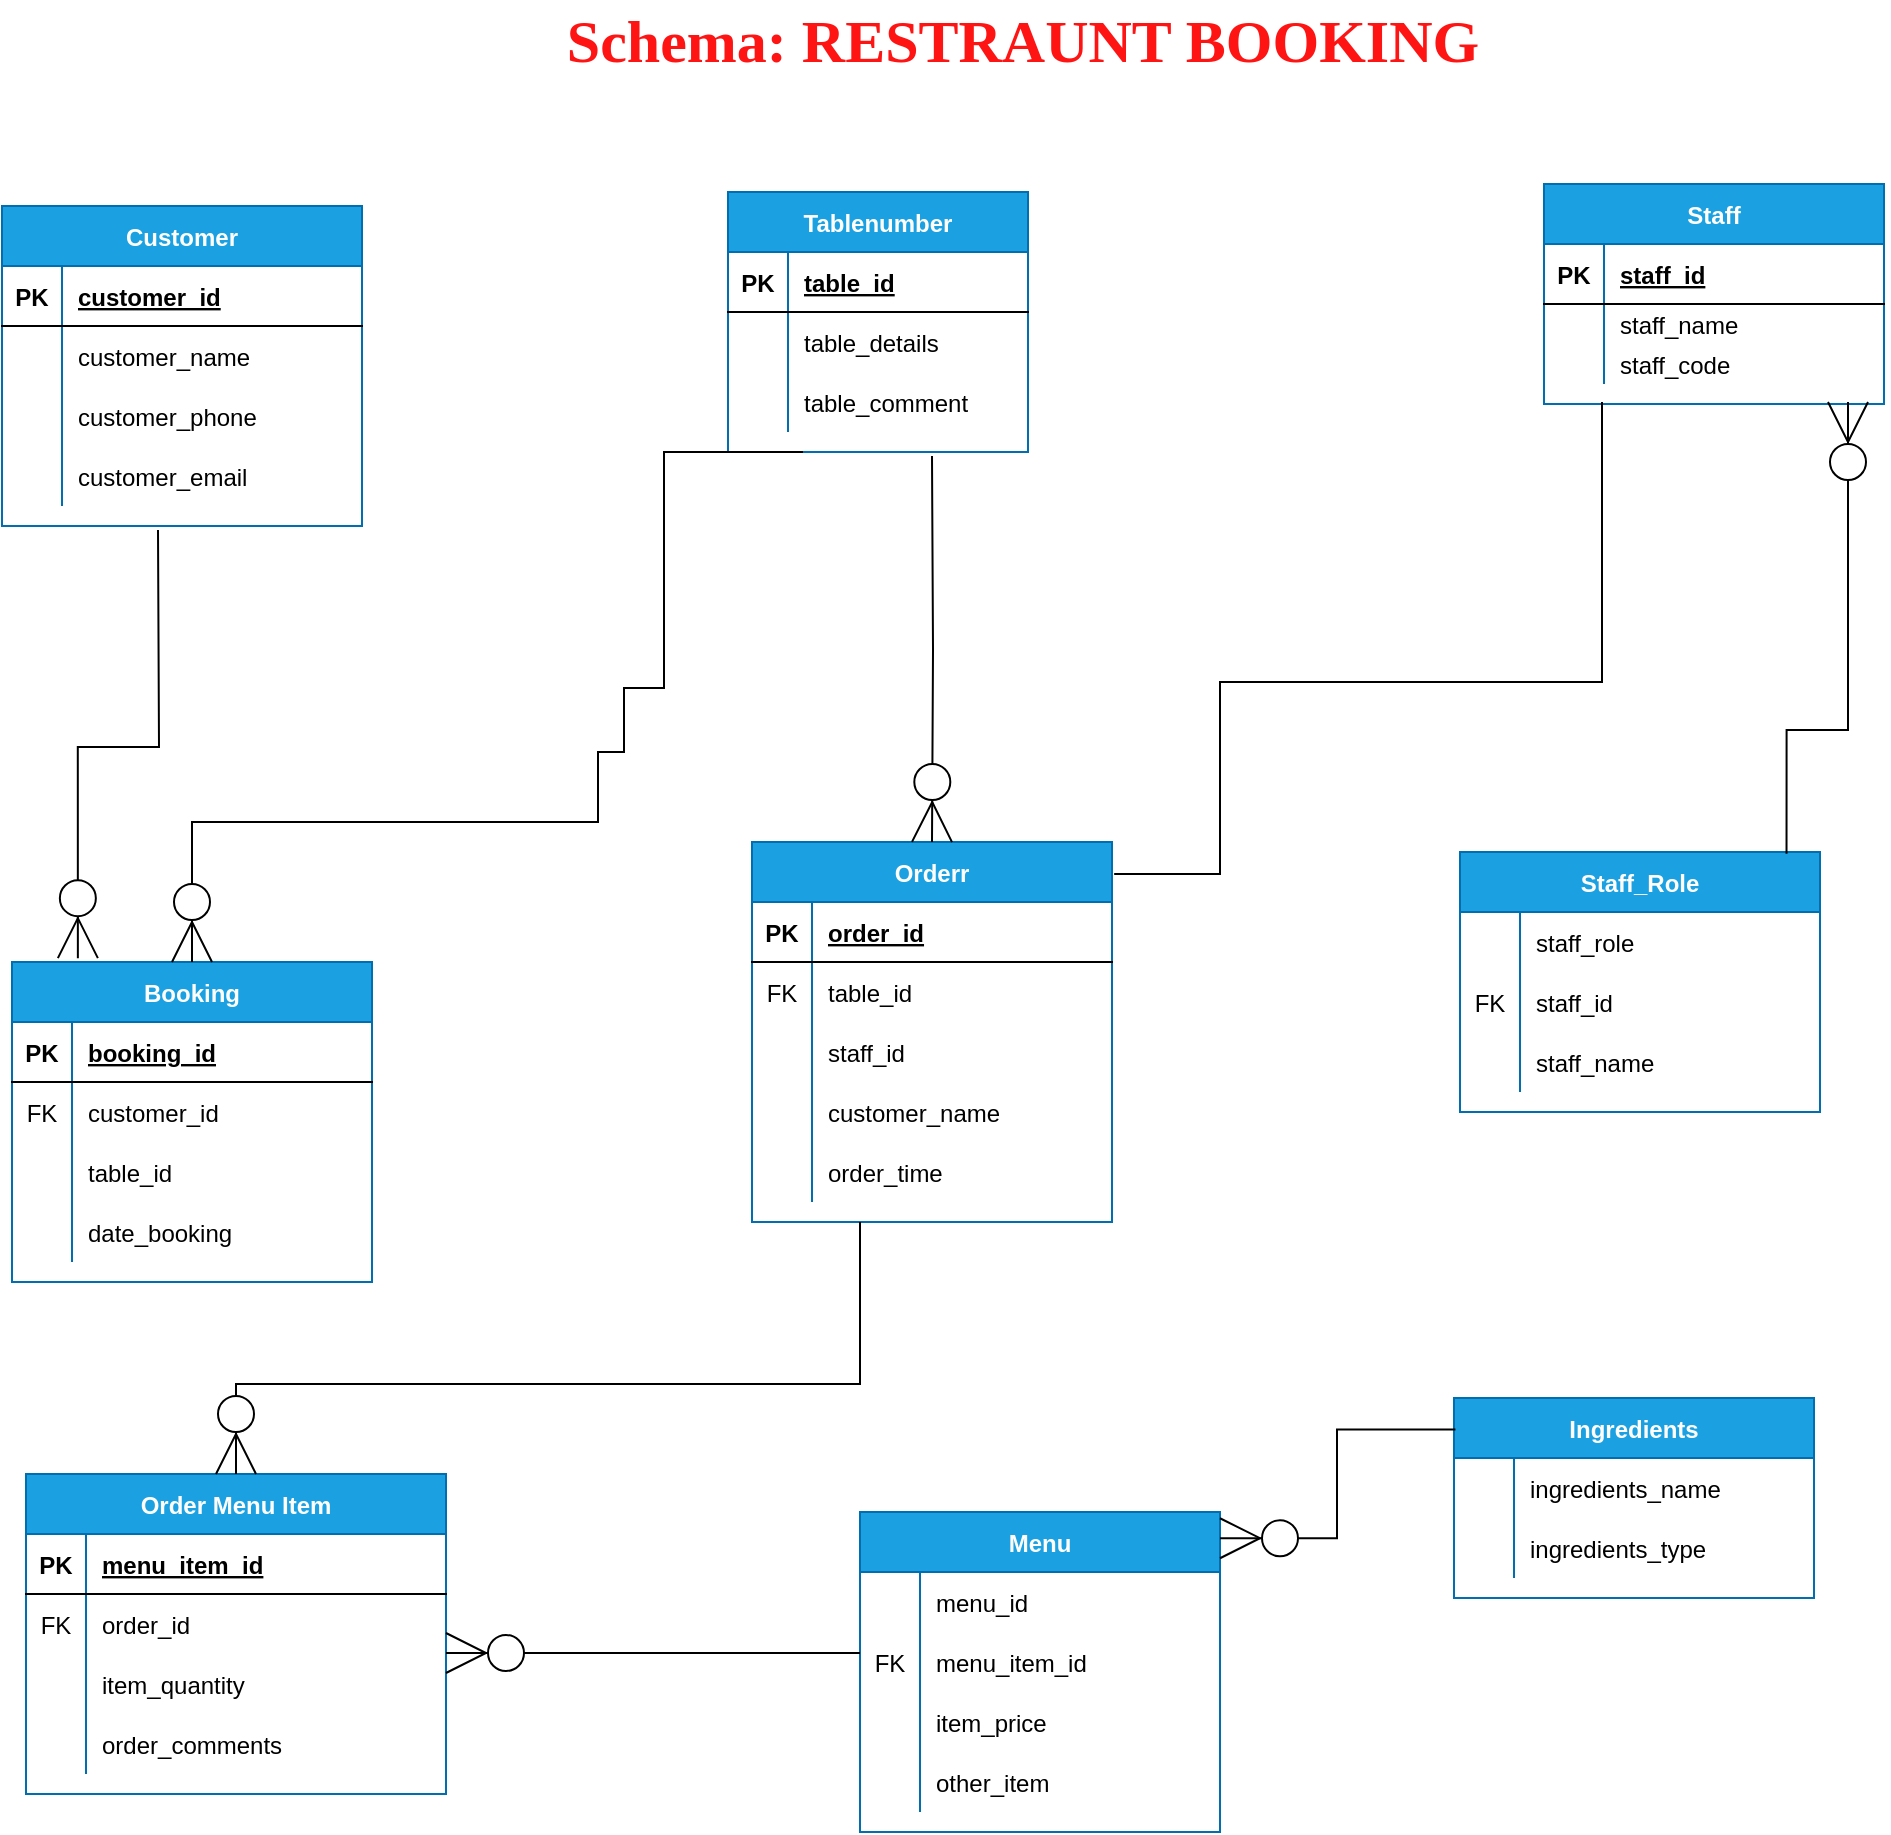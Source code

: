 <mxfile version="15.7.1" type="onedrive"><diagram id="lBG05h3Q5rszE8b2G1-y" name="Page-1"><mxGraphModel dx="1599" dy="1053" grid="0" gridSize="10" guides="1" tooltips="1" connect="1" arrows="1" fold="1" page="0" pageScale="1" pageWidth="850" pageHeight="1100" background="none" math="0" shadow="0"><root><mxCell id="0"/><mxCell id="1" parent="0"/><mxCell id="anLsBOYKEIG3nLwJdIBw-1" value="Staff" style="shape=table;startSize=30;container=1;collapsible=1;childLayout=tableLayout;fixedRows=1;rowLines=0;fontStyle=1;align=center;resizeLast=1;fillColor=#1ba1e2;strokeColor=#006EAF;fontColor=#ffffff;" parent="1" vertex="1"><mxGeometry x="709" y="-204" width="170" height="110" as="geometry"/></mxCell><mxCell id="anLsBOYKEIG3nLwJdIBw-2" value="" style="shape=partialRectangle;collapsible=0;dropTarget=0;pointerEvents=0;fillColor=none;top=0;left=0;bottom=1;right=0;points=[[0,0.5],[1,0.5]];portConstraint=eastwest;" parent="anLsBOYKEIG3nLwJdIBw-1" vertex="1"><mxGeometry y="30" width="170" height="30" as="geometry"/></mxCell><mxCell id="anLsBOYKEIG3nLwJdIBw-3" value="PK" style="shape=partialRectangle;connectable=0;fillColor=none;top=0;left=0;bottom=0;right=0;fontStyle=1;overflow=hidden;" parent="anLsBOYKEIG3nLwJdIBw-2" vertex="1"><mxGeometry width="30" height="30" as="geometry"><mxRectangle width="30" height="30" as="alternateBounds"/></mxGeometry></mxCell><mxCell id="anLsBOYKEIG3nLwJdIBw-4" value="staff_id" style="shape=partialRectangle;connectable=0;fillColor=none;top=0;left=0;bottom=0;right=0;align=left;spacingLeft=6;fontStyle=5;overflow=hidden;" parent="anLsBOYKEIG3nLwJdIBw-2" vertex="1"><mxGeometry x="30" width="140" height="30" as="geometry"><mxRectangle width="140" height="30" as="alternateBounds"/></mxGeometry></mxCell><mxCell id="anLsBOYKEIG3nLwJdIBw-5" value="" style="shape=partialRectangle;collapsible=0;dropTarget=0;pointerEvents=0;fillColor=none;top=0;left=0;bottom=0;right=0;points=[[0,0.5],[1,0.5]];portConstraint=eastwest;" parent="anLsBOYKEIG3nLwJdIBw-1" vertex="1"><mxGeometry y="60" width="170" height="20" as="geometry"/></mxCell><mxCell id="anLsBOYKEIG3nLwJdIBw-6" value="" style="shape=partialRectangle;connectable=0;fillColor=none;top=0;left=0;bottom=0;right=0;editable=1;overflow=hidden;" parent="anLsBOYKEIG3nLwJdIBw-5" vertex="1"><mxGeometry width="30" height="20" as="geometry"><mxRectangle width="30" height="20" as="alternateBounds"/></mxGeometry></mxCell><mxCell id="anLsBOYKEIG3nLwJdIBw-7" value="staff_name" style="shape=partialRectangle;connectable=0;fillColor=none;top=0;left=0;bottom=0;right=0;align=left;spacingLeft=6;overflow=hidden;" parent="anLsBOYKEIG3nLwJdIBw-5" vertex="1"><mxGeometry x="30" width="140" height="20" as="geometry"><mxRectangle width="140" height="20" as="alternateBounds"/></mxGeometry></mxCell><mxCell id="-DdQPs0QMxiBihdED5hY-11" value="" style="shape=partialRectangle;collapsible=0;dropTarget=0;pointerEvents=0;fillColor=none;top=0;left=0;bottom=0;right=0;points=[[0,0.5],[1,0.5]];portConstraint=eastwest;" parent="anLsBOYKEIG3nLwJdIBw-1" vertex="1"><mxGeometry y="80" width="170" height="20" as="geometry"/></mxCell><mxCell id="-DdQPs0QMxiBihdED5hY-12" value="" style="shape=partialRectangle;connectable=0;fillColor=none;top=0;left=0;bottom=0;right=0;editable=1;overflow=hidden;" parent="-DdQPs0QMxiBihdED5hY-11" vertex="1"><mxGeometry width="30" height="20" as="geometry"><mxRectangle width="30" height="20" as="alternateBounds"/></mxGeometry></mxCell><mxCell id="-DdQPs0QMxiBihdED5hY-13" value="staff_code" style="shape=partialRectangle;connectable=0;fillColor=none;top=0;left=0;bottom=0;right=0;align=left;spacingLeft=6;overflow=hidden;" parent="-DdQPs0QMxiBihdED5hY-11" vertex="1"><mxGeometry x="30" width="140" height="20" as="geometry"><mxRectangle width="140" height="20" as="alternateBounds"/></mxGeometry></mxCell><mxCell id="anLsBOYKEIG3nLwJdIBw-14" value="Tablenumber" style="shape=table;startSize=30;container=1;collapsible=1;childLayout=tableLayout;fixedRows=1;rowLines=0;fontStyle=1;align=center;resizeLast=1;fillColor=#1ba1e2;strokeColor=#006EAF;fontColor=#ffffff;" parent="1" vertex="1"><mxGeometry x="301" y="-200" width="150" height="130" as="geometry"/></mxCell><mxCell id="anLsBOYKEIG3nLwJdIBw-15" value="" style="shape=partialRectangle;collapsible=0;dropTarget=0;pointerEvents=0;fillColor=none;top=0;left=0;bottom=1;right=0;points=[[0,0.5],[1,0.5]];portConstraint=eastwest;" parent="anLsBOYKEIG3nLwJdIBw-14" vertex="1"><mxGeometry y="30" width="150" height="30" as="geometry"/></mxCell><mxCell id="anLsBOYKEIG3nLwJdIBw-16" value="PK" style="shape=partialRectangle;connectable=0;fillColor=none;top=0;left=0;bottom=0;right=0;fontStyle=1;overflow=hidden;" parent="anLsBOYKEIG3nLwJdIBw-15" vertex="1"><mxGeometry width="30" height="30" as="geometry"><mxRectangle width="30" height="30" as="alternateBounds"/></mxGeometry></mxCell><mxCell id="anLsBOYKEIG3nLwJdIBw-17" value="table_id" style="shape=partialRectangle;connectable=0;fillColor=none;top=0;left=0;bottom=0;right=0;align=left;spacingLeft=6;fontStyle=5;overflow=hidden;" parent="anLsBOYKEIG3nLwJdIBw-15" vertex="1"><mxGeometry x="30" width="120" height="30" as="geometry"><mxRectangle width="120" height="30" as="alternateBounds"/></mxGeometry></mxCell><mxCell id="-DdQPs0QMxiBihdED5hY-5" value="" style="shape=partialRectangle;collapsible=0;dropTarget=0;pointerEvents=0;fillColor=none;top=0;left=0;bottom=0;right=0;points=[[0,0.5],[1,0.5]];portConstraint=eastwest;" parent="anLsBOYKEIG3nLwJdIBw-14" vertex="1"><mxGeometry y="60" width="150" height="30" as="geometry"/></mxCell><mxCell id="-DdQPs0QMxiBihdED5hY-6" value="" style="shape=partialRectangle;connectable=0;fillColor=none;top=0;left=0;bottom=0;right=0;editable=1;overflow=hidden;" parent="-DdQPs0QMxiBihdED5hY-5" vertex="1"><mxGeometry width="30" height="30" as="geometry"><mxRectangle width="30" height="30" as="alternateBounds"/></mxGeometry></mxCell><mxCell id="-DdQPs0QMxiBihdED5hY-7" value="table_details" style="shape=partialRectangle;connectable=0;fillColor=none;top=0;left=0;bottom=0;right=0;align=left;spacingLeft=6;overflow=hidden;" parent="-DdQPs0QMxiBihdED5hY-5" vertex="1"><mxGeometry x="30" width="120" height="30" as="geometry"><mxRectangle width="120" height="30" as="alternateBounds"/></mxGeometry></mxCell><mxCell id="-DdQPs0QMxiBihdED5hY-8" value="" style="shape=partialRectangle;collapsible=0;dropTarget=0;pointerEvents=0;fillColor=none;top=0;left=0;bottom=0;right=0;points=[[0,0.5],[1,0.5]];portConstraint=eastwest;" parent="anLsBOYKEIG3nLwJdIBw-14" vertex="1"><mxGeometry y="90" width="150" height="30" as="geometry"/></mxCell><mxCell id="-DdQPs0QMxiBihdED5hY-9" value="" style="shape=partialRectangle;connectable=0;fillColor=none;top=0;left=0;bottom=0;right=0;editable=1;overflow=hidden;" parent="-DdQPs0QMxiBihdED5hY-8" vertex="1"><mxGeometry width="30" height="30" as="geometry"><mxRectangle width="30" height="30" as="alternateBounds"/></mxGeometry></mxCell><mxCell id="-DdQPs0QMxiBihdED5hY-10" value="table_comment" style="shape=partialRectangle;connectable=0;fillColor=none;top=0;left=0;bottom=0;right=0;align=left;spacingLeft=6;overflow=hidden;" parent="-DdQPs0QMxiBihdED5hY-8" vertex="1"><mxGeometry x="30" width="120" height="30" as="geometry"><mxRectangle width="120" height="30" as="alternateBounds"/></mxGeometry></mxCell><mxCell id="anLsBOYKEIG3nLwJdIBw-29" value="Booking" style="shape=table;startSize=30;container=1;collapsible=1;childLayout=tableLayout;fixedRows=1;rowLines=0;fontStyle=1;align=center;resizeLast=1;fillColor=#1ba1e2;fontColor=#ffffff;strokeColor=#006EAF;" parent="1" vertex="1"><mxGeometry x="-57" y="185" width="180" height="160" as="geometry"/></mxCell><mxCell id="anLsBOYKEIG3nLwJdIBw-30" value="" style="shape=partialRectangle;collapsible=0;dropTarget=0;pointerEvents=0;fillColor=none;top=0;left=0;bottom=1;right=0;points=[[0,0.5],[1,0.5]];portConstraint=eastwest;" parent="anLsBOYKEIG3nLwJdIBw-29" vertex="1"><mxGeometry y="30" width="180" height="30" as="geometry"/></mxCell><mxCell id="anLsBOYKEIG3nLwJdIBw-31" value="PK" style="shape=partialRectangle;connectable=0;fillColor=none;top=0;left=0;bottom=0;right=0;fontStyle=1;overflow=hidden;" parent="anLsBOYKEIG3nLwJdIBw-30" vertex="1"><mxGeometry width="30" height="30" as="geometry"><mxRectangle width="30" height="30" as="alternateBounds"/></mxGeometry></mxCell><mxCell id="anLsBOYKEIG3nLwJdIBw-32" value="booking_id" style="shape=partialRectangle;connectable=0;fillColor=none;top=0;left=0;bottom=0;right=0;align=left;spacingLeft=6;fontStyle=5;overflow=hidden;" parent="anLsBOYKEIG3nLwJdIBw-30" vertex="1"><mxGeometry x="30" width="150" height="30" as="geometry"><mxRectangle width="150" height="30" as="alternateBounds"/></mxGeometry></mxCell><mxCell id="-DdQPs0QMxiBihdED5hY-19" value="" style="shape=partialRectangle;collapsible=0;dropTarget=0;pointerEvents=0;fillColor=none;top=0;left=0;bottom=0;right=0;points=[[0,0.5],[1,0.5]];portConstraint=eastwest;" parent="anLsBOYKEIG3nLwJdIBw-29" vertex="1"><mxGeometry y="60" width="180" height="30" as="geometry"/></mxCell><mxCell id="-DdQPs0QMxiBihdED5hY-20" value="FK" style="shape=partialRectangle;connectable=0;fillColor=none;top=0;left=0;bottom=0;right=0;fontStyle=0;overflow=hidden;" parent="-DdQPs0QMxiBihdED5hY-19" vertex="1"><mxGeometry width="30" height="30" as="geometry"><mxRectangle width="30" height="30" as="alternateBounds"/></mxGeometry></mxCell><mxCell id="-DdQPs0QMxiBihdED5hY-21" value="customer_id" style="shape=partialRectangle;connectable=0;fillColor=none;top=0;left=0;bottom=0;right=0;align=left;spacingLeft=6;fontStyle=0;overflow=hidden;" parent="-DdQPs0QMxiBihdED5hY-19" vertex="1"><mxGeometry x="30" width="150" height="30" as="geometry"><mxRectangle width="150" height="30" as="alternateBounds"/></mxGeometry></mxCell><mxCell id="-DdQPs0QMxiBihdED5hY-23" value="" style="shape=partialRectangle;collapsible=0;dropTarget=0;pointerEvents=0;fillColor=none;top=0;left=0;bottom=0;right=0;points=[[0,0.5],[1,0.5]];portConstraint=eastwest;" parent="anLsBOYKEIG3nLwJdIBw-29" vertex="1"><mxGeometry y="90" width="180" height="30" as="geometry"/></mxCell><mxCell id="-DdQPs0QMxiBihdED5hY-24" value="" style="shape=partialRectangle;connectable=0;fillColor=none;top=0;left=0;bottom=0;right=0;editable=1;overflow=hidden;" parent="-DdQPs0QMxiBihdED5hY-23" vertex="1"><mxGeometry width="30" height="30" as="geometry"><mxRectangle width="30" height="30" as="alternateBounds"/></mxGeometry></mxCell><mxCell id="-DdQPs0QMxiBihdED5hY-25" value="table_id" style="shape=partialRectangle;connectable=0;fillColor=none;top=0;left=0;bottom=0;right=0;align=left;spacingLeft=6;overflow=hidden;" parent="-DdQPs0QMxiBihdED5hY-23" vertex="1"><mxGeometry x="30" width="150" height="30" as="geometry"><mxRectangle width="150" height="30" as="alternateBounds"/></mxGeometry></mxCell><mxCell id="-DdQPs0QMxiBihdED5hY-26" value="" style="shape=partialRectangle;collapsible=0;dropTarget=0;pointerEvents=0;fillColor=none;top=0;left=0;bottom=0;right=0;points=[[0,0.5],[1,0.5]];portConstraint=eastwest;" parent="anLsBOYKEIG3nLwJdIBw-29" vertex="1"><mxGeometry y="120" width="180" height="30" as="geometry"/></mxCell><mxCell id="-DdQPs0QMxiBihdED5hY-27" value="" style="shape=partialRectangle;connectable=0;fillColor=none;top=0;left=0;bottom=0;right=0;editable=1;overflow=hidden;" parent="-DdQPs0QMxiBihdED5hY-26" vertex="1"><mxGeometry width="30" height="30" as="geometry"><mxRectangle width="30" height="30" as="alternateBounds"/></mxGeometry></mxCell><mxCell id="-DdQPs0QMxiBihdED5hY-28" value="date_booking" style="shape=partialRectangle;connectable=0;fillColor=none;top=0;left=0;bottom=0;right=0;align=left;spacingLeft=6;overflow=hidden;" parent="-DdQPs0QMxiBihdED5hY-26" vertex="1"><mxGeometry x="30" width="150" height="30" as="geometry"><mxRectangle width="150" height="30" as="alternateBounds"/></mxGeometry></mxCell><mxCell id="anLsBOYKEIG3nLwJdIBw-42" value="Customer" style="shape=table;startSize=30;container=1;collapsible=1;childLayout=tableLayout;fixedRows=1;rowLines=0;fontStyle=1;align=center;resizeLast=1;fillColor=#1ba1e2;strokeColor=#006EAF;fontColor=#ffffff;" parent="1" vertex="1"><mxGeometry x="-62" y="-193" width="180" height="160" as="geometry"/></mxCell><mxCell id="anLsBOYKEIG3nLwJdIBw-43" value="" style="shape=partialRectangle;collapsible=0;dropTarget=0;pointerEvents=0;fillColor=none;top=0;left=0;bottom=1;right=0;points=[[0,0.5],[1,0.5]];portConstraint=eastwest;" parent="anLsBOYKEIG3nLwJdIBw-42" vertex="1"><mxGeometry y="30" width="180" height="30" as="geometry"/></mxCell><mxCell id="anLsBOYKEIG3nLwJdIBw-44" value="PK" style="shape=partialRectangle;connectable=0;fillColor=none;top=0;left=0;bottom=0;right=0;fontStyle=1;overflow=hidden;" parent="anLsBOYKEIG3nLwJdIBw-43" vertex="1"><mxGeometry width="30" height="30" as="geometry"><mxRectangle width="30" height="30" as="alternateBounds"/></mxGeometry></mxCell><mxCell id="anLsBOYKEIG3nLwJdIBw-45" value="customer_id" style="shape=partialRectangle;connectable=0;fillColor=none;top=0;left=0;bottom=0;right=0;align=left;spacingLeft=6;fontStyle=5;overflow=hidden;" parent="anLsBOYKEIG3nLwJdIBw-43" vertex="1"><mxGeometry x="30" width="150" height="30" as="geometry"><mxRectangle width="150" height="30" as="alternateBounds"/></mxGeometry></mxCell><mxCell id="anLsBOYKEIG3nLwJdIBw-55" value="" style="shape=partialRectangle;collapsible=0;dropTarget=0;pointerEvents=0;fillColor=none;top=0;left=0;bottom=0;right=0;points=[[0,0.5],[1,0.5]];portConstraint=eastwest;" parent="anLsBOYKEIG3nLwJdIBw-42" vertex="1"><mxGeometry y="60" width="180" height="30" as="geometry"/></mxCell><mxCell id="anLsBOYKEIG3nLwJdIBw-56" value="" style="shape=partialRectangle;connectable=0;fillColor=none;top=0;left=0;bottom=0;right=0;editable=1;overflow=hidden;" parent="anLsBOYKEIG3nLwJdIBw-55" vertex="1"><mxGeometry width="30" height="30" as="geometry"><mxRectangle width="30" height="30" as="alternateBounds"/></mxGeometry></mxCell><mxCell id="anLsBOYKEIG3nLwJdIBw-57" value="customer_name" style="shape=partialRectangle;connectable=0;fillColor=none;top=0;left=0;bottom=0;right=0;align=left;spacingLeft=6;overflow=hidden;" parent="anLsBOYKEIG3nLwJdIBw-55" vertex="1"><mxGeometry x="30" width="150" height="30" as="geometry"><mxRectangle width="150" height="30" as="alternateBounds"/></mxGeometry></mxCell><mxCell id="anLsBOYKEIG3nLwJdIBw-49" value="" style="shape=partialRectangle;collapsible=0;dropTarget=0;pointerEvents=0;fillColor=none;top=0;left=0;bottom=0;right=0;points=[[0,0.5],[1,0.5]];portConstraint=eastwest;" parent="anLsBOYKEIG3nLwJdIBw-42" vertex="1"><mxGeometry y="90" width="180" height="30" as="geometry"/></mxCell><mxCell id="anLsBOYKEIG3nLwJdIBw-50" value="" style="shape=partialRectangle;connectable=0;fillColor=none;top=0;left=0;bottom=0;right=0;editable=1;overflow=hidden;" parent="anLsBOYKEIG3nLwJdIBw-49" vertex="1"><mxGeometry width="30" height="30" as="geometry"><mxRectangle width="30" height="30" as="alternateBounds"/></mxGeometry></mxCell><mxCell id="anLsBOYKEIG3nLwJdIBw-51" value="customer_phone" style="shape=partialRectangle;connectable=0;fillColor=none;top=0;left=0;bottom=0;right=0;align=left;spacingLeft=6;overflow=hidden;" parent="anLsBOYKEIG3nLwJdIBw-49" vertex="1"><mxGeometry x="30" width="150" height="30" as="geometry"><mxRectangle width="150" height="30" as="alternateBounds"/></mxGeometry></mxCell><mxCell id="anLsBOYKEIG3nLwJdIBw-58" value="" style="shape=partialRectangle;collapsible=0;dropTarget=0;pointerEvents=0;fillColor=none;top=0;left=0;bottom=0;right=0;points=[[0,0.5],[1,0.5]];portConstraint=eastwest;" parent="anLsBOYKEIG3nLwJdIBw-42" vertex="1"><mxGeometry y="120" width="180" height="30" as="geometry"/></mxCell><mxCell id="anLsBOYKEIG3nLwJdIBw-59" value="" style="shape=partialRectangle;connectable=0;fillColor=none;top=0;left=0;bottom=0;right=0;editable=1;overflow=hidden;" parent="anLsBOYKEIG3nLwJdIBw-58" vertex="1"><mxGeometry width="30" height="30" as="geometry"><mxRectangle width="30" height="30" as="alternateBounds"/></mxGeometry></mxCell><mxCell id="anLsBOYKEIG3nLwJdIBw-60" value="customer_email" style="shape=partialRectangle;connectable=0;fillColor=none;top=0;left=0;bottom=0;right=0;align=left;spacingLeft=6;overflow=hidden;" parent="anLsBOYKEIG3nLwJdIBw-58" vertex="1"><mxGeometry x="30" width="150" height="30" as="geometry"><mxRectangle width="150" height="30" as="alternateBounds"/></mxGeometry></mxCell><mxCell id="anLsBOYKEIG3nLwJdIBw-67" value="Staff_Role" style="shape=table;startSize=30;container=1;collapsible=1;childLayout=tableLayout;fixedRows=1;rowLines=0;fontStyle=1;align=center;resizeLast=1;fillColor=#1ba1e2;fontColor=#ffffff;strokeColor=#006EAF;" parent="1" vertex="1"><mxGeometry x="667" y="130" width="180" height="130" as="geometry"/></mxCell><mxCell id="anLsBOYKEIG3nLwJdIBw-74" value="" style="shape=partialRectangle;collapsible=0;dropTarget=0;pointerEvents=0;fillColor=none;top=0;left=0;bottom=0;right=0;points=[[0,0.5],[1,0.5]];portConstraint=eastwest;" parent="anLsBOYKEIG3nLwJdIBw-67" vertex="1"><mxGeometry y="30" width="180" height="30" as="geometry"/></mxCell><mxCell id="anLsBOYKEIG3nLwJdIBw-75" value="" style="shape=partialRectangle;connectable=0;fillColor=none;top=0;left=0;bottom=0;right=0;editable=1;overflow=hidden;" parent="anLsBOYKEIG3nLwJdIBw-74" vertex="1"><mxGeometry width="30" height="30" as="geometry"><mxRectangle width="30" height="30" as="alternateBounds"/></mxGeometry></mxCell><mxCell id="anLsBOYKEIG3nLwJdIBw-76" value="staff_role" style="shape=partialRectangle;connectable=0;fillColor=none;top=0;left=0;bottom=0;right=0;align=left;spacingLeft=6;overflow=hidden;" parent="anLsBOYKEIG3nLwJdIBw-74" vertex="1"><mxGeometry x="30" width="150" height="30" as="geometry"><mxRectangle width="150" height="30" as="alternateBounds"/></mxGeometry></mxCell><mxCell id="-DdQPs0QMxiBihdED5hY-15" value="" style="shape=partialRectangle;collapsible=0;dropTarget=0;pointerEvents=0;fillColor=none;top=0;left=0;bottom=0;right=0;points=[[0,0.5],[1,0.5]];portConstraint=eastwest;" parent="anLsBOYKEIG3nLwJdIBw-67" vertex="1"><mxGeometry y="60" width="180" height="30" as="geometry"/></mxCell><mxCell id="-DdQPs0QMxiBihdED5hY-16" value="FK" style="shape=partialRectangle;connectable=0;fillColor=none;top=0;left=0;bottom=0;right=0;fontStyle=0;overflow=hidden;" parent="-DdQPs0QMxiBihdED5hY-15" vertex="1"><mxGeometry width="30" height="30" as="geometry"><mxRectangle width="30" height="30" as="alternateBounds"/></mxGeometry></mxCell><mxCell id="-DdQPs0QMxiBihdED5hY-17" value="staff_id" style="shape=partialRectangle;connectable=0;fillColor=none;top=0;left=0;bottom=0;right=0;align=left;spacingLeft=6;fontStyle=0;overflow=hidden;" parent="-DdQPs0QMxiBihdED5hY-15" vertex="1"><mxGeometry x="30" width="150" height="30" as="geometry"><mxRectangle width="150" height="30" as="alternateBounds"/></mxGeometry></mxCell><mxCell id="anLsBOYKEIG3nLwJdIBw-80" value="" style="shape=partialRectangle;collapsible=0;dropTarget=0;pointerEvents=0;fillColor=none;top=0;left=0;bottom=0;right=0;points=[[0,0.5],[1,0.5]];portConstraint=eastwest;" parent="anLsBOYKEIG3nLwJdIBw-67" vertex="1"><mxGeometry y="90" width="180" height="30" as="geometry"/></mxCell><mxCell id="anLsBOYKEIG3nLwJdIBw-81" value="" style="shape=partialRectangle;connectable=0;fillColor=none;top=0;left=0;bottom=0;right=0;editable=1;overflow=hidden;" parent="anLsBOYKEIG3nLwJdIBw-80" vertex="1"><mxGeometry width="30" height="30" as="geometry"><mxRectangle width="30" height="30" as="alternateBounds"/></mxGeometry></mxCell><mxCell id="anLsBOYKEIG3nLwJdIBw-82" value="staff_name" style="shape=partialRectangle;connectable=0;fillColor=none;top=0;left=0;bottom=0;right=0;align=left;spacingLeft=6;overflow=hidden;" parent="anLsBOYKEIG3nLwJdIBw-80" vertex="1"><mxGeometry x="30" width="150" height="30" as="geometry"><mxRectangle width="150" height="30" as="alternateBounds"/></mxGeometry></mxCell><mxCell id="anLsBOYKEIG3nLwJdIBw-83" value="Orderr" style="shape=table;startSize=30;container=1;collapsible=1;childLayout=tableLayout;fixedRows=1;rowLines=0;fontStyle=1;align=center;resizeLast=1;fillColor=#1ba1e2;fontColor=#ffffff;strokeColor=#006EAF;" parent="1" vertex="1"><mxGeometry x="313" y="125" width="180" height="190" as="geometry"/></mxCell><mxCell id="anLsBOYKEIG3nLwJdIBw-84" value="" style="shape=partialRectangle;collapsible=0;dropTarget=0;pointerEvents=0;fillColor=none;top=0;left=0;bottom=1;right=0;points=[[0,0.5],[1,0.5]];portConstraint=eastwest;" parent="anLsBOYKEIG3nLwJdIBw-83" vertex="1"><mxGeometry y="30" width="180" height="30" as="geometry"/></mxCell><mxCell id="anLsBOYKEIG3nLwJdIBw-85" value="PK" style="shape=partialRectangle;connectable=0;fillColor=none;top=0;left=0;bottom=0;right=0;fontStyle=1;overflow=hidden;" parent="anLsBOYKEIG3nLwJdIBw-84" vertex="1"><mxGeometry width="30" height="30" as="geometry"><mxRectangle width="30" height="30" as="alternateBounds"/></mxGeometry></mxCell><mxCell id="anLsBOYKEIG3nLwJdIBw-86" value="order_id" style="shape=partialRectangle;connectable=0;fillColor=none;top=0;left=0;bottom=0;right=0;align=left;spacingLeft=6;fontStyle=5;overflow=hidden;" parent="anLsBOYKEIG3nLwJdIBw-84" vertex="1"><mxGeometry x="30" width="150" height="30" as="geometry"><mxRectangle width="150" height="30" as="alternateBounds"/></mxGeometry></mxCell><mxCell id="-DdQPs0QMxiBihdED5hY-31" value="" style="shape=partialRectangle;collapsible=0;dropTarget=0;pointerEvents=0;fillColor=none;top=0;left=0;bottom=0;right=0;points=[[0,0.5],[1,0.5]];portConstraint=eastwest;" parent="anLsBOYKEIG3nLwJdIBw-83" vertex="1"><mxGeometry y="60" width="180" height="30" as="geometry"/></mxCell><mxCell id="-DdQPs0QMxiBihdED5hY-32" value="FK" style="shape=partialRectangle;connectable=0;fillColor=none;top=0;left=0;bottom=0;right=0;fontStyle=0;overflow=hidden;" parent="-DdQPs0QMxiBihdED5hY-31" vertex="1"><mxGeometry width="30" height="30" as="geometry"><mxRectangle width="30" height="30" as="alternateBounds"/></mxGeometry></mxCell><mxCell id="-DdQPs0QMxiBihdED5hY-33" value="table_id" style="shape=partialRectangle;connectable=0;fillColor=none;top=0;left=0;bottom=0;right=0;align=left;spacingLeft=6;fontStyle=0;overflow=hidden;" parent="-DdQPs0QMxiBihdED5hY-31" vertex="1"><mxGeometry x="30" width="150" height="30" as="geometry"><mxRectangle width="150" height="30" as="alternateBounds"/></mxGeometry></mxCell><mxCell id="-DdQPs0QMxiBihdED5hY-34" value="" style="shape=partialRectangle;collapsible=0;dropTarget=0;pointerEvents=0;fillColor=none;top=0;left=0;bottom=0;right=0;points=[[0,0.5],[1,0.5]];portConstraint=eastwest;" parent="anLsBOYKEIG3nLwJdIBw-83" vertex="1"><mxGeometry y="90" width="180" height="30" as="geometry"/></mxCell><mxCell id="-DdQPs0QMxiBihdED5hY-35" value="" style="shape=partialRectangle;connectable=0;fillColor=none;top=0;left=0;bottom=0;right=0;fontStyle=0;overflow=hidden;" parent="-DdQPs0QMxiBihdED5hY-34" vertex="1"><mxGeometry width="30" height="30" as="geometry"><mxRectangle width="30" height="30" as="alternateBounds"/></mxGeometry></mxCell><mxCell id="-DdQPs0QMxiBihdED5hY-36" value="staff_id" style="shape=partialRectangle;connectable=0;fillColor=none;top=0;left=0;bottom=0;right=0;align=left;spacingLeft=6;fontStyle=0;overflow=hidden;" parent="-DdQPs0QMxiBihdED5hY-34" vertex="1"><mxGeometry x="30" width="150" height="30" as="geometry"><mxRectangle width="150" height="30" as="alternateBounds"/></mxGeometry></mxCell><mxCell id="-DdQPs0QMxiBihdED5hY-37" value="" style="shape=partialRectangle;collapsible=0;dropTarget=0;pointerEvents=0;fillColor=none;top=0;left=0;bottom=0;right=0;points=[[0,0.5],[1,0.5]];portConstraint=eastwest;" parent="anLsBOYKEIG3nLwJdIBw-83" vertex="1"><mxGeometry y="120" width="180" height="30" as="geometry"/></mxCell><mxCell id="-DdQPs0QMxiBihdED5hY-38" value="" style="shape=partialRectangle;connectable=0;fillColor=none;top=0;left=0;bottom=0;right=0;fontStyle=0;overflow=hidden;" parent="-DdQPs0QMxiBihdED5hY-37" vertex="1"><mxGeometry width="30" height="30" as="geometry"><mxRectangle width="30" height="30" as="alternateBounds"/></mxGeometry></mxCell><mxCell id="-DdQPs0QMxiBihdED5hY-39" value="customer_name" style="shape=partialRectangle;connectable=0;fillColor=none;top=0;left=0;bottom=0;right=0;align=left;spacingLeft=6;fontStyle=0;overflow=hidden;" parent="-DdQPs0QMxiBihdED5hY-37" vertex="1"><mxGeometry x="30" width="150" height="30" as="geometry"><mxRectangle width="150" height="30" as="alternateBounds"/></mxGeometry></mxCell><mxCell id="anLsBOYKEIG3nLwJdIBw-96" value="" style="shape=partialRectangle;collapsible=0;dropTarget=0;pointerEvents=0;fillColor=none;top=0;left=0;bottom=0;right=0;points=[[0,0.5],[1,0.5]];portConstraint=eastwest;" parent="anLsBOYKEIG3nLwJdIBw-83" vertex="1"><mxGeometry y="150" width="180" height="30" as="geometry"/></mxCell><mxCell id="anLsBOYKEIG3nLwJdIBw-97" value="" style="shape=partialRectangle;connectable=0;fillColor=none;top=0;left=0;bottom=0;right=0;editable=1;overflow=hidden;" parent="anLsBOYKEIG3nLwJdIBw-96" vertex="1"><mxGeometry width="30" height="30" as="geometry"><mxRectangle width="30" height="30" as="alternateBounds"/></mxGeometry></mxCell><mxCell id="anLsBOYKEIG3nLwJdIBw-98" value="order_time" style="shape=partialRectangle;connectable=0;fillColor=none;top=0;left=0;bottom=0;right=0;align=left;spacingLeft=6;overflow=hidden;" parent="anLsBOYKEIG3nLwJdIBw-96" vertex="1"><mxGeometry x="30" width="150" height="30" as="geometry"><mxRectangle width="150" height="30" as="alternateBounds"/></mxGeometry></mxCell><mxCell id="anLsBOYKEIG3nLwJdIBw-99" value="Menu" style="shape=table;startSize=30;container=1;collapsible=1;childLayout=tableLayout;fixedRows=1;rowLines=0;fontStyle=1;align=center;resizeLast=1;fillColor=#1ba1e2;fontColor=#ffffff;strokeColor=#006EAF;" parent="1" vertex="1"><mxGeometry x="367" y="460" width="180" height="160" as="geometry"/></mxCell><mxCell id="-DdQPs0QMxiBihdED5hY-57" value="" style="shape=partialRectangle;collapsible=0;dropTarget=0;pointerEvents=0;fillColor=none;top=0;left=0;bottom=0;right=0;points=[[0,0.5],[1,0.5]];portConstraint=eastwest;" parent="anLsBOYKEIG3nLwJdIBw-99" vertex="1"><mxGeometry y="30" width="180" height="30" as="geometry"/></mxCell><mxCell id="-DdQPs0QMxiBihdED5hY-58" value="" style="shape=partialRectangle;connectable=0;fillColor=none;top=0;left=0;bottom=0;right=0;editable=1;overflow=hidden;" parent="-DdQPs0QMxiBihdED5hY-57" vertex="1"><mxGeometry width="30" height="30" as="geometry"><mxRectangle width="30" height="30" as="alternateBounds"/></mxGeometry></mxCell><mxCell id="-DdQPs0QMxiBihdED5hY-59" value="menu_id" style="shape=partialRectangle;connectable=0;fillColor=none;top=0;left=0;bottom=0;right=0;align=left;spacingLeft=6;overflow=hidden;" parent="-DdQPs0QMxiBihdED5hY-57" vertex="1"><mxGeometry x="30" width="150" height="30" as="geometry"><mxRectangle width="150" height="30" as="alternateBounds"/></mxGeometry></mxCell><mxCell id="-DdQPs0QMxiBihdED5hY-52" value="" style="shape=partialRectangle;collapsible=0;dropTarget=0;pointerEvents=0;fillColor=none;top=0;left=0;bottom=0;right=0;points=[[0,0.5],[1,0.5]];portConstraint=eastwest;" parent="anLsBOYKEIG3nLwJdIBw-99" vertex="1"><mxGeometry y="60" width="180" height="30" as="geometry"/></mxCell><mxCell id="-DdQPs0QMxiBihdED5hY-53" value="FK" style="shape=partialRectangle;connectable=0;fillColor=none;top=0;left=0;bottom=0;right=0;fontStyle=0;overflow=hidden;" parent="-DdQPs0QMxiBihdED5hY-52" vertex="1"><mxGeometry width="30" height="30" as="geometry"><mxRectangle width="30" height="30" as="alternateBounds"/></mxGeometry></mxCell><mxCell id="-DdQPs0QMxiBihdED5hY-54" value="menu_item_id" style="shape=partialRectangle;connectable=0;fillColor=none;top=0;left=0;bottom=0;right=0;align=left;spacingLeft=6;fontStyle=0;overflow=hidden;" parent="-DdQPs0QMxiBihdED5hY-52" vertex="1"><mxGeometry x="30" width="150" height="30" as="geometry"><mxRectangle width="150" height="30" as="alternateBounds"/></mxGeometry></mxCell><mxCell id="anLsBOYKEIG3nLwJdIBw-103" value="" style="shape=partialRectangle;collapsible=0;dropTarget=0;pointerEvents=0;fillColor=none;top=0;left=0;bottom=0;right=0;points=[[0,0.5],[1,0.5]];portConstraint=eastwest;" parent="anLsBOYKEIG3nLwJdIBw-99" vertex="1"><mxGeometry y="90" width="180" height="30" as="geometry"/></mxCell><mxCell id="anLsBOYKEIG3nLwJdIBw-104" value="" style="shape=partialRectangle;connectable=0;fillColor=none;top=0;left=0;bottom=0;right=0;editable=1;overflow=hidden;" parent="anLsBOYKEIG3nLwJdIBw-103" vertex="1"><mxGeometry width="30" height="30" as="geometry"><mxRectangle width="30" height="30" as="alternateBounds"/></mxGeometry></mxCell><mxCell id="anLsBOYKEIG3nLwJdIBw-105" value="item_price" style="shape=partialRectangle;connectable=0;fillColor=none;top=0;left=0;bottom=0;right=0;align=left;spacingLeft=6;overflow=hidden;" parent="anLsBOYKEIG3nLwJdIBw-103" vertex="1"><mxGeometry x="30" width="150" height="30" as="geometry"><mxRectangle width="150" height="30" as="alternateBounds"/></mxGeometry></mxCell><mxCell id="-DdQPs0QMxiBihdED5hY-60" value="" style="shape=partialRectangle;collapsible=0;dropTarget=0;pointerEvents=0;fillColor=none;top=0;left=0;bottom=0;right=0;points=[[0,0.5],[1,0.5]];portConstraint=eastwest;" parent="anLsBOYKEIG3nLwJdIBw-99" vertex="1"><mxGeometry y="120" width="180" height="30" as="geometry"/></mxCell><mxCell id="-DdQPs0QMxiBihdED5hY-61" value="" style="shape=partialRectangle;connectable=0;fillColor=none;top=0;left=0;bottom=0;right=0;editable=1;overflow=hidden;" parent="-DdQPs0QMxiBihdED5hY-60" vertex="1"><mxGeometry width="30" height="30" as="geometry"><mxRectangle width="30" height="30" as="alternateBounds"/></mxGeometry></mxCell><mxCell id="-DdQPs0QMxiBihdED5hY-62" value="other_item" style="shape=partialRectangle;connectable=0;fillColor=none;top=0;left=0;bottom=0;right=0;align=left;spacingLeft=6;overflow=hidden;" parent="-DdQPs0QMxiBihdED5hY-60" vertex="1"><mxGeometry x="30" width="150" height="30" as="geometry"><mxRectangle width="150" height="30" as="alternateBounds"/></mxGeometry></mxCell><mxCell id="anLsBOYKEIG3nLwJdIBw-163" value="Ingredients" style="shape=table;startSize=30;container=1;collapsible=1;childLayout=tableLayout;fixedRows=1;rowLines=0;fontStyle=1;align=center;resizeLast=1;fillColor=#1ba1e2;strokeColor=#006EAF;fontColor=#ffffff;" parent="1" vertex="1"><mxGeometry x="664" y="403" width="180" height="100" as="geometry"/></mxCell><mxCell id="-DdQPs0QMxiBihdED5hY-48" value="" style="shape=partialRectangle;collapsible=0;dropTarget=0;pointerEvents=0;fillColor=none;top=0;left=0;bottom=0;right=0;points=[[0,0.5],[1,0.5]];portConstraint=eastwest;" parent="anLsBOYKEIG3nLwJdIBw-163" vertex="1"><mxGeometry y="30" width="180" height="30" as="geometry"/></mxCell><mxCell id="-DdQPs0QMxiBihdED5hY-49" value="" style="shape=partialRectangle;connectable=0;fillColor=none;top=0;left=0;bottom=0;right=0;editable=1;overflow=hidden;" parent="-DdQPs0QMxiBihdED5hY-48" vertex="1"><mxGeometry width="30" height="30" as="geometry"><mxRectangle width="30" height="30" as="alternateBounds"/></mxGeometry></mxCell><mxCell id="-DdQPs0QMxiBihdED5hY-50" value="ingredients_name" style="shape=partialRectangle;connectable=0;fillColor=none;top=0;left=0;bottom=0;right=0;align=left;spacingLeft=6;overflow=hidden;" parent="-DdQPs0QMxiBihdED5hY-48" vertex="1"><mxGeometry x="30" width="150" height="30" as="geometry"><mxRectangle width="150" height="30" as="alternateBounds"/></mxGeometry></mxCell><mxCell id="anLsBOYKEIG3nLwJdIBw-167" value="" style="shape=partialRectangle;collapsible=0;dropTarget=0;pointerEvents=0;fillColor=none;top=0;left=0;bottom=0;right=0;points=[[0,0.5],[1,0.5]];portConstraint=eastwest;" parent="anLsBOYKEIG3nLwJdIBw-163" vertex="1"><mxGeometry y="60" width="180" height="30" as="geometry"/></mxCell><mxCell id="anLsBOYKEIG3nLwJdIBw-168" value="" style="shape=partialRectangle;connectable=0;fillColor=none;top=0;left=0;bottom=0;right=0;editable=1;overflow=hidden;" parent="anLsBOYKEIG3nLwJdIBw-167" vertex="1"><mxGeometry width="30" height="30" as="geometry"><mxRectangle width="30" height="30" as="alternateBounds"/></mxGeometry></mxCell><mxCell id="anLsBOYKEIG3nLwJdIBw-169" value="ingredients_type" style="shape=partialRectangle;connectable=0;fillColor=none;top=0;left=0;bottom=0;right=0;align=left;spacingLeft=6;overflow=hidden;" parent="anLsBOYKEIG3nLwJdIBw-167" vertex="1"><mxGeometry x="30" width="150" height="30" as="geometry"><mxRectangle width="150" height="30" as="alternateBounds"/></mxGeometry></mxCell><mxCell id="anLsBOYKEIG3nLwJdIBw-176" value="Order Menu Item" style="shape=table;startSize=30;container=1;collapsible=1;childLayout=tableLayout;fixedRows=1;rowLines=0;fontStyle=1;align=center;resizeLast=1;fillColor=#1ba1e2;strokeColor=#006EAF;fontColor=#ffffff;" parent="1" vertex="1"><mxGeometry x="-50" y="441" width="210" height="160" as="geometry"/></mxCell><mxCell id="anLsBOYKEIG3nLwJdIBw-177" value="" style="shape=partialRectangle;collapsible=0;dropTarget=0;pointerEvents=0;fillColor=none;top=0;left=0;bottom=1;right=0;points=[[0,0.5],[1,0.5]];portConstraint=eastwest;" parent="anLsBOYKEIG3nLwJdIBw-176" vertex="1"><mxGeometry y="30" width="210" height="30" as="geometry"/></mxCell><mxCell id="anLsBOYKEIG3nLwJdIBw-178" value="PK" style="shape=partialRectangle;connectable=0;fillColor=none;top=0;left=0;bottom=0;right=0;fontStyle=1;overflow=hidden;" parent="anLsBOYKEIG3nLwJdIBw-177" vertex="1"><mxGeometry width="30" height="30" as="geometry"><mxRectangle width="30" height="30" as="alternateBounds"/></mxGeometry></mxCell><mxCell id="anLsBOYKEIG3nLwJdIBw-179" value="menu_item_id" style="shape=partialRectangle;connectable=0;fillColor=none;top=0;left=0;bottom=0;right=0;align=left;spacingLeft=6;fontStyle=5;overflow=hidden;" parent="anLsBOYKEIG3nLwJdIBw-177" vertex="1"><mxGeometry x="30" width="180" height="30" as="geometry"><mxRectangle width="180" height="30" as="alternateBounds"/></mxGeometry></mxCell><mxCell id="anLsBOYKEIG3nLwJdIBw-180" value="" style="shape=partialRectangle;collapsible=0;dropTarget=0;pointerEvents=0;fillColor=none;top=0;left=0;bottom=0;right=0;points=[[0,0.5],[1,0.5]];portConstraint=eastwest;" parent="anLsBOYKEIG3nLwJdIBw-176" vertex="1"><mxGeometry y="60" width="210" height="30" as="geometry"/></mxCell><mxCell id="anLsBOYKEIG3nLwJdIBw-181" value="FK" style="shape=partialRectangle;connectable=0;fillColor=none;top=0;left=0;bottom=0;right=0;editable=1;overflow=hidden;" parent="anLsBOYKEIG3nLwJdIBw-180" vertex="1"><mxGeometry width="30" height="30" as="geometry"><mxRectangle width="30" height="30" as="alternateBounds"/></mxGeometry></mxCell><mxCell id="anLsBOYKEIG3nLwJdIBw-182" value="order_id" style="shape=partialRectangle;connectable=0;fillColor=none;top=0;left=0;bottom=0;right=0;align=left;spacingLeft=6;overflow=hidden;" parent="anLsBOYKEIG3nLwJdIBw-180" vertex="1"><mxGeometry x="30" width="180" height="30" as="geometry"><mxRectangle width="180" height="30" as="alternateBounds"/></mxGeometry></mxCell><mxCell id="-DdQPs0QMxiBihdED5hY-44" value="" style="shape=partialRectangle;collapsible=0;dropTarget=0;pointerEvents=0;fillColor=none;top=0;left=0;bottom=0;right=0;points=[[0,0.5],[1,0.5]];portConstraint=eastwest;" parent="anLsBOYKEIG3nLwJdIBw-176" vertex="1"><mxGeometry y="90" width="210" height="30" as="geometry"/></mxCell><mxCell id="-DdQPs0QMxiBihdED5hY-45" value="" style="shape=partialRectangle;connectable=0;fillColor=none;top=0;left=0;bottom=0;right=0;editable=1;overflow=hidden;" parent="-DdQPs0QMxiBihdED5hY-44" vertex="1"><mxGeometry width="30" height="30" as="geometry"><mxRectangle width="30" height="30" as="alternateBounds"/></mxGeometry></mxCell><mxCell id="-DdQPs0QMxiBihdED5hY-46" value="item_quantity" style="shape=partialRectangle;connectable=0;fillColor=none;top=0;left=0;bottom=0;right=0;align=left;spacingLeft=6;overflow=hidden;" parent="-DdQPs0QMxiBihdED5hY-44" vertex="1"><mxGeometry x="30" width="180" height="30" as="geometry"><mxRectangle width="180" height="30" as="alternateBounds"/></mxGeometry></mxCell><mxCell id="anLsBOYKEIG3nLwJdIBw-189" value="" style="shape=partialRectangle;collapsible=0;dropTarget=0;pointerEvents=0;fillColor=none;top=0;left=0;bottom=0;right=0;points=[[0,0.5],[1,0.5]];portConstraint=eastwest;" parent="anLsBOYKEIG3nLwJdIBw-176" vertex="1"><mxGeometry y="120" width="210" height="30" as="geometry"/></mxCell><mxCell id="anLsBOYKEIG3nLwJdIBw-190" value="" style="shape=partialRectangle;connectable=0;fillColor=none;top=0;left=0;bottom=0;right=0;editable=1;overflow=hidden;" parent="anLsBOYKEIG3nLwJdIBw-189" vertex="1"><mxGeometry width="30" height="30" as="geometry"><mxRectangle width="30" height="30" as="alternateBounds"/></mxGeometry></mxCell><mxCell id="anLsBOYKEIG3nLwJdIBw-191" value="order_comments" style="shape=partialRectangle;connectable=0;fillColor=none;top=0;left=0;bottom=0;right=0;align=left;spacingLeft=6;overflow=hidden;" parent="anLsBOYKEIG3nLwJdIBw-189" vertex="1"><mxGeometry x="30" width="180" height="30" as="geometry"><mxRectangle width="180" height="30" as="alternateBounds"/></mxGeometry></mxCell><mxCell id="-DdQPs0QMxiBihdED5hY-64" value="" style="edgeStyle=orthogonalEdgeStyle;fontSize=12;html=1;endArrow=ERzeroToMany;endFill=1;rounded=0;startSize=16;endSize=18;exitX=0.25;exitY=1;exitDx=0;exitDy=0;" parent="1" source="anLsBOYKEIG3nLwJdIBw-14" target="anLsBOYKEIG3nLwJdIBw-29" edge="1"><mxGeometry width="100" height="100" relative="1" as="geometry"><mxPoint x="419" y="50" as="sourcePoint"/><mxPoint x="91" y="168" as="targetPoint"/><Array as="points"><mxPoint x="269" y="48"/><mxPoint x="249" y="48"/><mxPoint x="249" y="80"/><mxPoint x="236" y="80"/><mxPoint x="236" y="115"/><mxPoint x="33" y="115"/></Array></mxGeometry></mxCell><mxCell id="-DdQPs0QMxiBihdED5hY-65" value="" style="edgeStyle=orthogonalEdgeStyle;fontSize=12;html=1;endArrow=ERzeroToMany;endFill=1;rounded=0;startSize=16;endSize=18;entryX=0.183;entryY=-0.012;entryDx=0;entryDy=0;entryPerimeter=0;" parent="1" target="anLsBOYKEIG3nLwJdIBw-29" edge="1"><mxGeometry width="100" height="100" relative="1" as="geometry"><mxPoint x="16" y="-31" as="sourcePoint"/><mxPoint x="43" y="19" as="targetPoint"/></mxGeometry></mxCell><mxCell id="-DdQPs0QMxiBihdED5hY-66" value="" style="edgeStyle=orthogonalEdgeStyle;fontSize=12;html=1;endArrow=ERzeroToMany;endFill=1;rounded=0;startSize=16;endSize=18;" parent="1" target="anLsBOYKEIG3nLwJdIBw-83" edge="1"><mxGeometry width="100" height="100" relative="1" as="geometry"><mxPoint x="403" y="-68" as="sourcePoint"/><mxPoint x="575" y="-73" as="targetPoint"/></mxGeometry></mxCell><mxCell id="-DdQPs0QMxiBihdED5hY-67" value="" style="endArrow=none;html=1;rounded=0;startSize=16;endSize=18;edgeStyle=orthogonalEdgeStyle;exitX=1.006;exitY=0.084;exitDx=0;exitDy=0;exitPerimeter=0;" parent="1" source="anLsBOYKEIG3nLwJdIBw-83" edge="1"><mxGeometry relative="1" as="geometry"><mxPoint x="493" y="57" as="sourcePoint"/><mxPoint x="738" y="-95" as="targetPoint"/><Array as="points"><mxPoint x="547" y="141"/><mxPoint x="547" y="45"/><mxPoint x="738" y="45"/></Array></mxGeometry></mxCell><mxCell id="-DdQPs0QMxiBihdED5hY-68" value="" style="edgeStyle=orthogonalEdgeStyle;fontSize=12;html=1;endArrow=ERzeroToMany;endFill=1;rounded=0;startSize=16;endSize=18;exitX=0.907;exitY=0.007;exitDx=0;exitDy=0;exitPerimeter=0;" parent="1" source="anLsBOYKEIG3nLwJdIBw-67" edge="1"><mxGeometry width="100" height="100" relative="1" as="geometry"><mxPoint x="761" y="69" as="sourcePoint"/><mxPoint x="861" y="-95" as="targetPoint"/><Array as="points"><mxPoint x="830" y="69"/><mxPoint x="861" y="69"/></Array></mxGeometry></mxCell><mxCell id="-DdQPs0QMxiBihdED5hY-69" value="" style="edgeStyle=orthogonalEdgeStyle;fontSize=12;html=1;endArrow=ERzeroToMany;endFill=1;rounded=0;startSize=16;endSize=18;" parent="1" target="anLsBOYKEIG3nLwJdIBw-176" edge="1"><mxGeometry width="100" height="100" relative="1" as="geometry"><mxPoint x="367" y="315" as="sourcePoint"/><mxPoint x="91" y="413" as="targetPoint"/><Array as="points"><mxPoint x="367" y="396"/><mxPoint x="55" y="396"/></Array></mxGeometry></mxCell><mxCell id="-DdQPs0QMxiBihdED5hY-70" value="" style="edgeStyle=elbowEdgeStyle;fontSize=12;html=1;endArrow=ERzeroToMany;endFill=1;rounded=0;startSize=16;endSize=18;elbow=vertical;" parent="1" source="anLsBOYKEIG3nLwJdIBw-99" target="anLsBOYKEIG3nLwJdIBw-176" edge="1"><mxGeometry width="100" height="100" relative="1" as="geometry"><mxPoint x="313" y="564" as="sourcePoint"/><mxPoint x="211" y="494" as="targetPoint"/></mxGeometry></mxCell><mxCell id="-DdQPs0QMxiBihdED5hY-71" value="" style="edgeStyle=orthogonalEdgeStyle;fontSize=12;html=1;endArrow=ERzeroToMany;endFill=1;rounded=0;startSize=16;endSize=18;elbow=vertical;exitX=0.004;exitY=0.157;exitDx=0;exitDy=0;exitPerimeter=0;entryX=1;entryY=0.082;entryDx=0;entryDy=0;entryPerimeter=0;" parent="1" source="anLsBOYKEIG3nLwJdIBw-163" target="anLsBOYKEIG3nLwJdIBw-99" edge="1"><mxGeometry width="100" height="100" relative="1" as="geometry"><mxPoint x="632" y="616" as="sourcePoint"/><mxPoint x="588" y="526" as="targetPoint"/></mxGeometry></mxCell><mxCell id="NStWxuX5dgbwkMYRT9Tg-4" value="Schema: RESTRAUNT BOOKING" style="text;html=1;resizable=0;autosize=1;align=center;verticalAlign=middle;points=[];fillColor=none;strokeColor=none;rounded=0;fontStyle=1;fontSize=30;fontColor=#FF1414;fontFamily=Times New Roman;labelBackgroundColor=none;labelBorderColor=none;" vertex="1" parent="1"><mxGeometry x="214" y="-296" width="467" height="40" as="geometry"/></mxCell></root></mxGraphModel></diagram></mxfile>